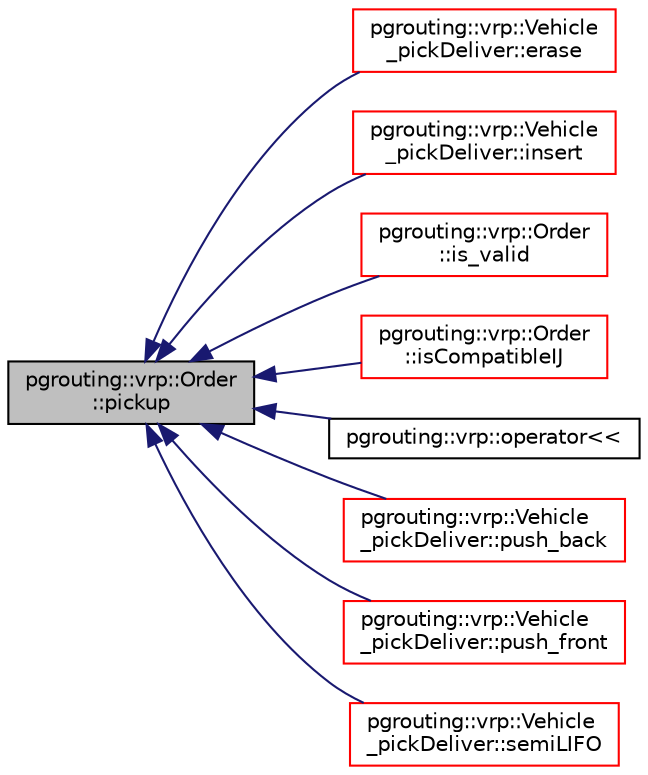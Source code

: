 digraph "pgrouting::vrp::Order::pickup"
{
  edge [fontname="Helvetica",fontsize="10",labelfontname="Helvetica",labelfontsize="10"];
  node [fontname="Helvetica",fontsize="10",shape=record];
  rankdir="LR";
  Node169 [label="pgrouting::vrp::Order\l::pickup",height=0.2,width=0.4,color="black", fillcolor="grey75", style="filled", fontcolor="black"];
  Node169 -> Node170 [dir="back",color="midnightblue",fontsize="10",style="solid",fontname="Helvetica"];
  Node170 [label="pgrouting::vrp::Vehicle\l_pickDeliver::erase",height=0.2,width=0.4,color="red", fillcolor="white", style="filled",URL="$classpgrouting_1_1vrp_1_1Vehicle__pickDeliver.html#a3824b3c3af974687c0bdcc9aab615350"];
  Node169 -> Node187 [dir="back",color="midnightblue",fontsize="10",style="solid",fontname="Helvetica"];
  Node187 [label="pgrouting::vrp::Vehicle\l_pickDeliver::insert",height=0.2,width=0.4,color="red", fillcolor="white", style="filled",URL="$classpgrouting_1_1vrp_1_1Vehicle__pickDeliver.html#ae10bef610549433ababadd20411a5e84",tooltip="Inserts an order. "];
  Node169 -> Node190 [dir="back",color="midnightblue",fontsize="10",style="solid",fontname="Helvetica"];
  Node190 [label="pgrouting::vrp::Order\l::is_valid",height=0.2,width=0.4,color="red", fillcolor="white", style="filled",URL="$classpgrouting_1_1vrp_1_1Order.html#a56eaa0604abebc289e5a58af278793ef",tooltip="validate a pickup/delivery order "];
  Node169 -> Node193 [dir="back",color="midnightblue",fontsize="10",style="solid",fontname="Helvetica"];
  Node193 [label="pgrouting::vrp::Order\l::isCompatibleIJ",height=0.2,width=0.4,color="red", fillcolor="white", style="filled",URL="$classpgrouting_1_1vrp_1_1Order.html#a5043789d42f56a9c2dfafd5bda4ea835",tooltip="Can order I be placed before this order? "];
  Node169 -> Node195 [dir="back",color="midnightblue",fontsize="10",style="solid",fontname="Helvetica"];
  Node195 [label="pgrouting::vrp::operator\<\<",height=0.2,width=0.4,color="black", fillcolor="white", style="filled",URL="$namespacepgrouting_1_1vrp.html#ad6fdaacceafff2916f80fb6855c58135"];
  Node169 -> Node196 [dir="back",color="midnightblue",fontsize="10",style="solid",fontname="Helvetica"];
  Node196 [label="pgrouting::vrp::Vehicle\l_pickDeliver::push_back",height=0.2,width=0.4,color="red", fillcolor="white", style="filled",URL="$classpgrouting_1_1vrp_1_1Vehicle__pickDeliver.html#aa894fd15242682756ea30cc1bbd6aa42",tooltip="puts an order at the end of the truck "];
  Node169 -> Node197 [dir="back",color="midnightblue",fontsize="10",style="solid",fontname="Helvetica"];
  Node197 [label="pgrouting::vrp::Vehicle\l_pickDeliver::push_front",height=0.2,width=0.4,color="red", fillcolor="white", style="filled",URL="$classpgrouting_1_1vrp_1_1Vehicle__pickDeliver.html#a34330126d1614d29dff7fc48a6a43f69",tooltip="Puts an order at the end front of the truck. "];
  Node169 -> Node198 [dir="back",color="midnightblue",fontsize="10",style="solid",fontname="Helvetica"];
  Node198 [label="pgrouting::vrp::Vehicle\l_pickDeliver::semiLIFO",height=0.2,width=0.4,color="red", fillcolor="white", style="filled",URL="$classpgrouting_1_1vrp_1_1Vehicle__pickDeliver.html#a59a88f45361f562c3c7b2391539de7b0",tooltip="Inserts an order In semi-Lifo order. "];
}
